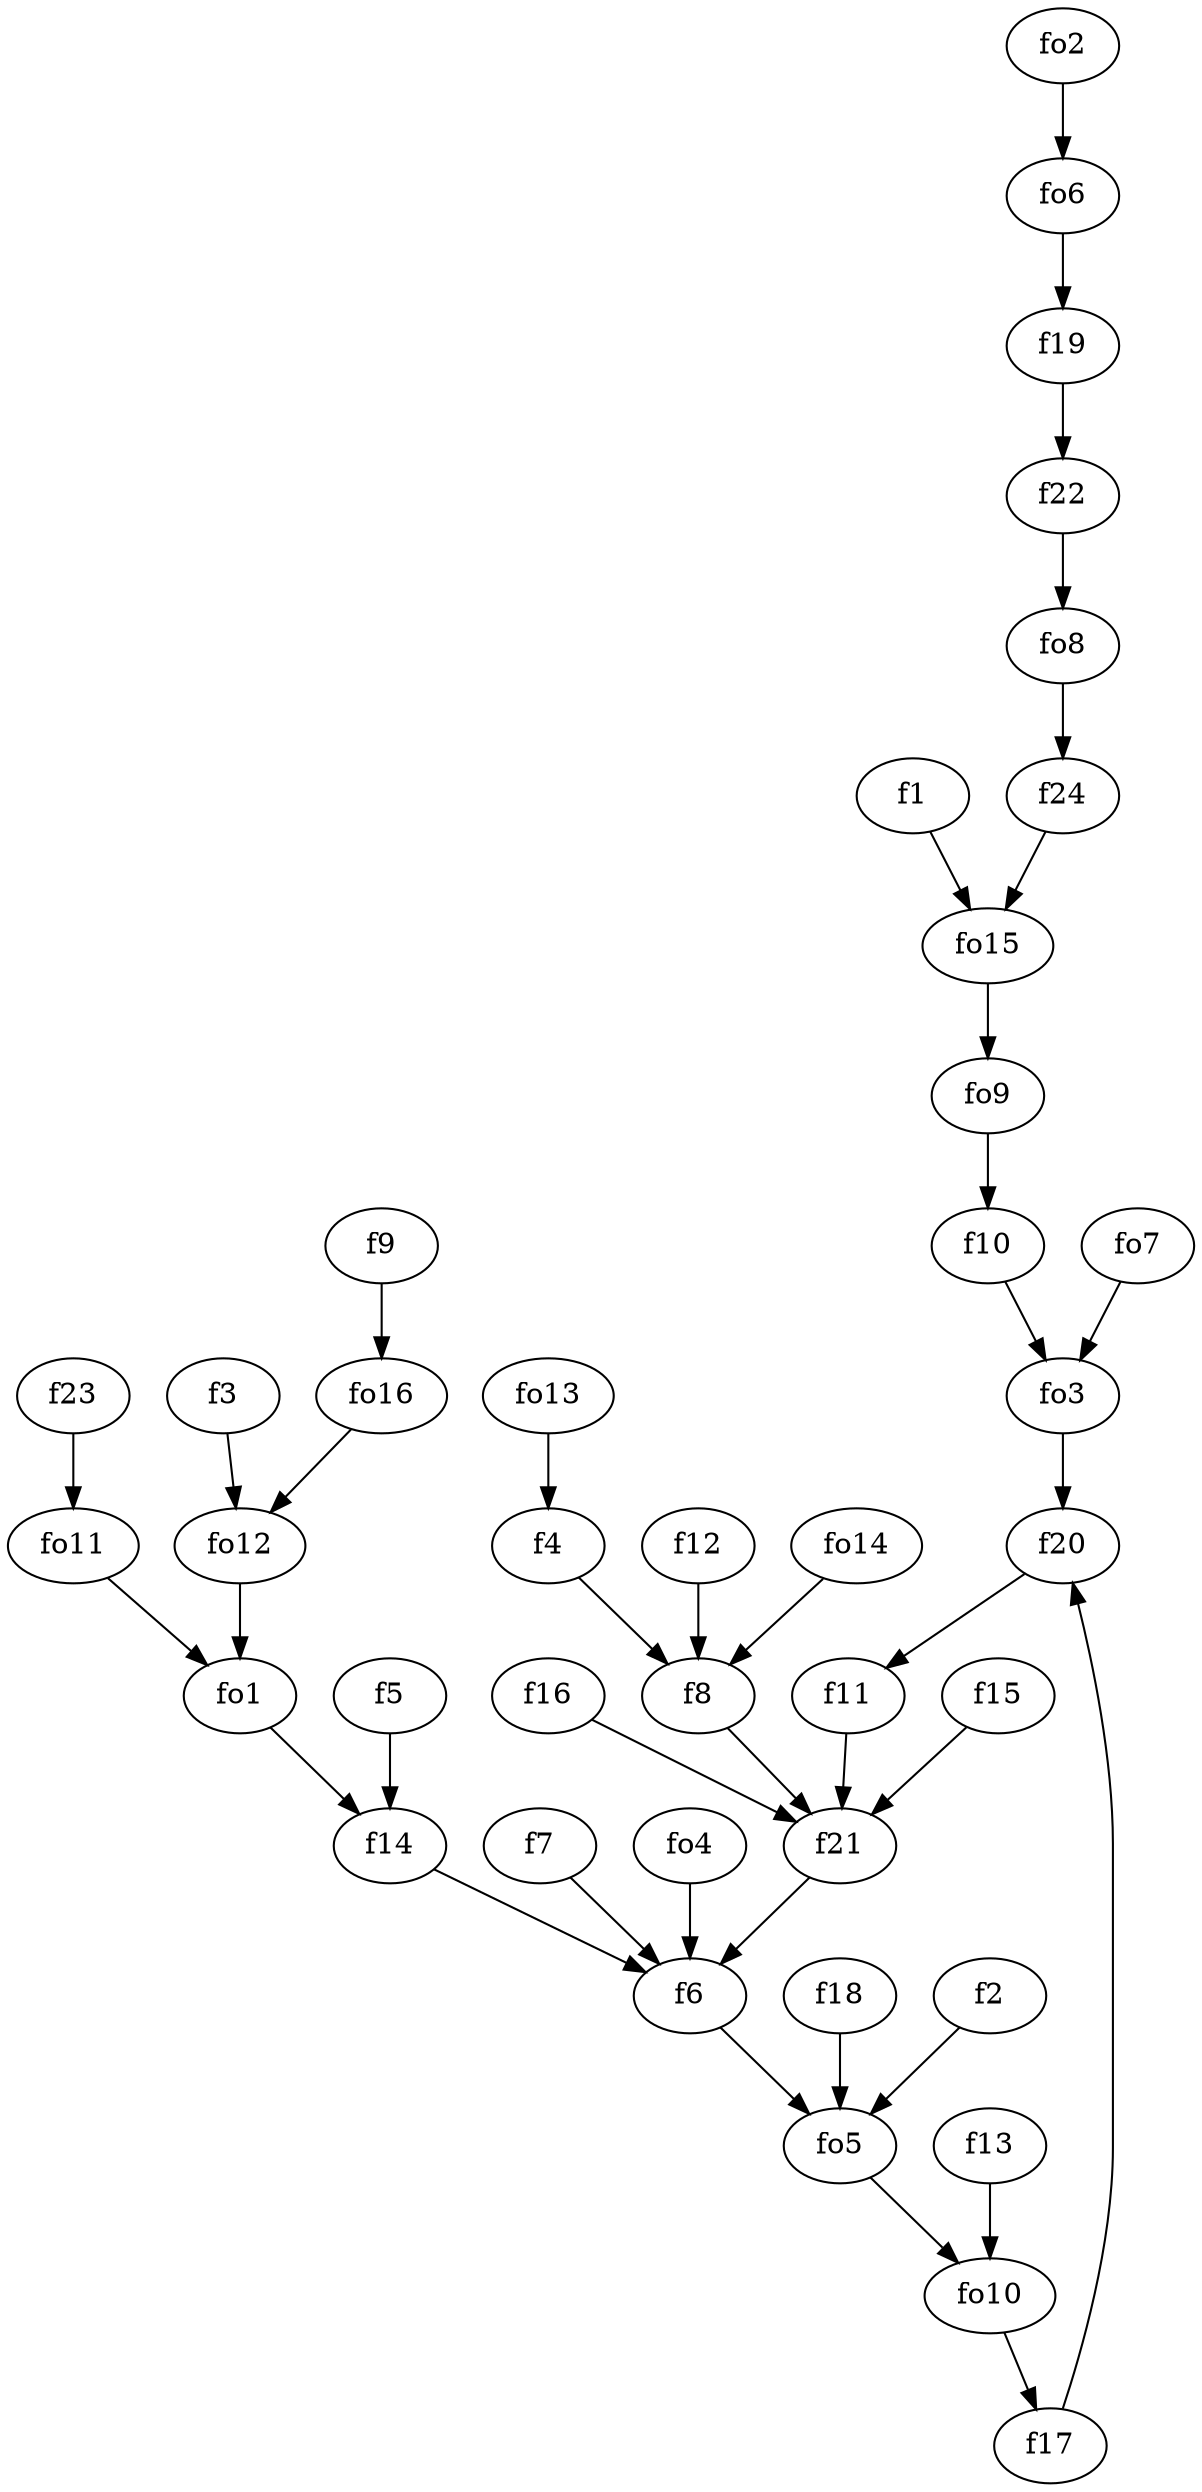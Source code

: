 strict digraph  {
f1;
f2;
f3;
f4;
f5;
f6;
f7;
f8;
f9;
f10;
f11;
f12;
f13;
f14;
f15;
f16;
f17;
f18;
f19;
f20;
f21;
f22;
f23;
f24;
fo1;
fo2;
fo3;
fo4;
fo5;
fo6;
fo7;
fo8;
fo9;
fo10;
fo11;
fo12;
fo13;
fo14;
fo15;
fo16;
f1 -> fo15  [weight=2];
f2 -> fo5  [weight=2];
f3 -> fo12  [weight=2];
f4 -> f8  [weight=2];
f5 -> f14  [weight=2];
f6 -> fo5  [weight=2];
f7 -> f6  [weight=2];
f8 -> f21  [weight=2];
f9 -> fo16  [weight=2];
f10 -> fo3  [weight=2];
f11 -> f21  [weight=2];
f12 -> f8  [weight=2];
f13 -> fo10  [weight=2];
f14 -> f6  [weight=2];
f15 -> f21  [weight=2];
f16 -> f21  [weight=2];
f17 -> f20  [weight=2];
f18 -> fo5  [weight=2];
f19 -> f22  [weight=2];
f20 -> f11  [weight=2];
f21 -> f6  [weight=2];
f22 -> fo8  [weight=2];
f23 -> fo11  [weight=2];
f24 -> fo15  [weight=2];
fo1 -> f14  [weight=2];
fo2 -> fo6  [weight=2];
fo3 -> f20  [weight=2];
fo4 -> f6  [weight=2];
fo5 -> fo10  [weight=2];
fo6 -> f19  [weight=2];
fo7 -> fo3  [weight=2];
fo8 -> f24  [weight=2];
fo9 -> f10  [weight=2];
fo10 -> f17  [weight=2];
fo11 -> fo1  [weight=2];
fo12 -> fo1  [weight=2];
fo13 -> f4  [weight=2];
fo14 -> f8  [weight=2];
fo15 -> fo9  [weight=2];
fo16 -> fo12  [weight=2];
}
